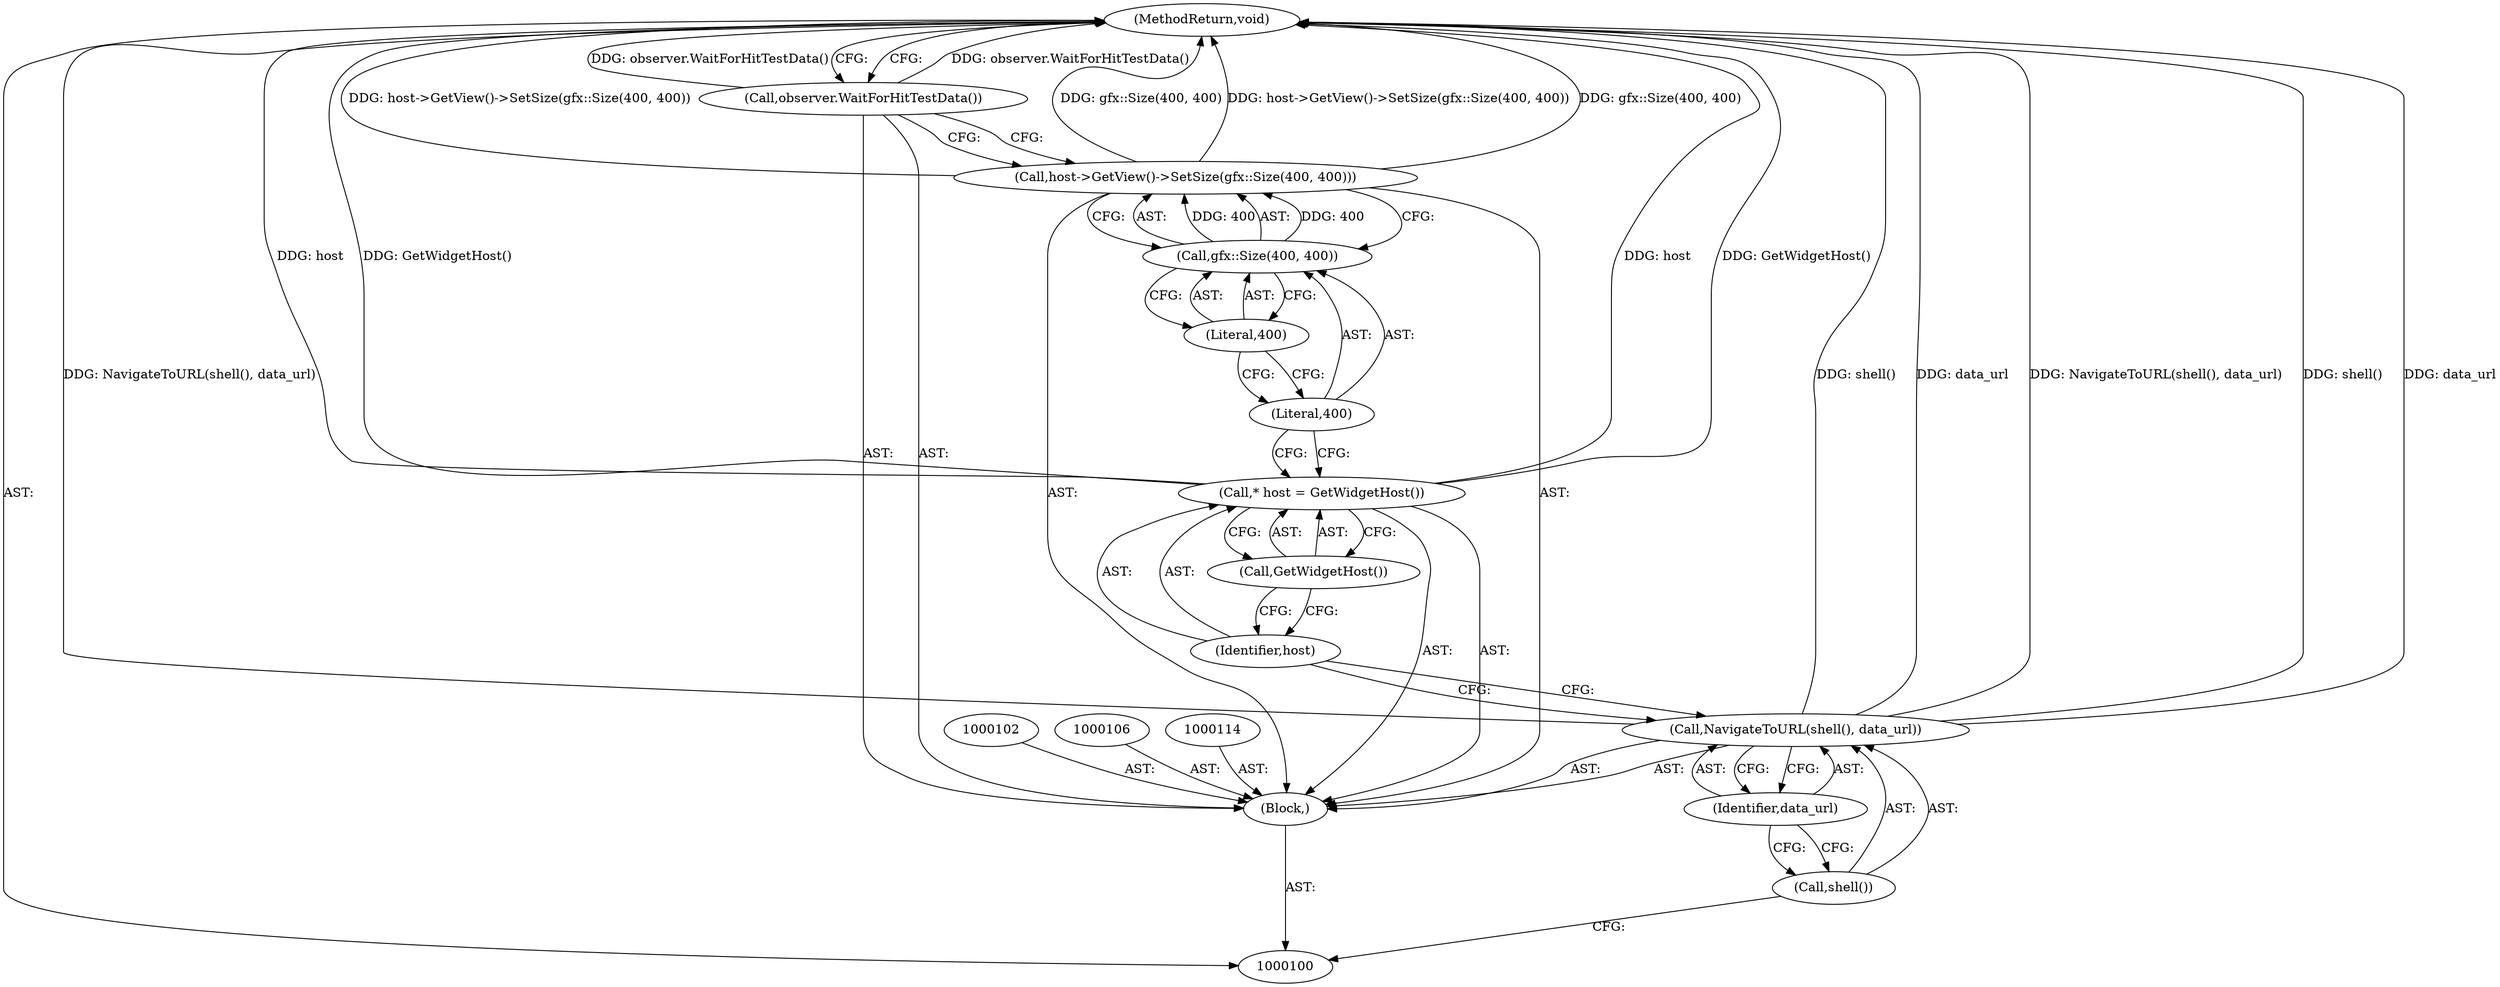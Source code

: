 digraph "0_Chrome_14f2111f9cec919a450115ce4914f228effca58e" {
"1000101" [label="(Block,)"];
"1000116" [label="(MethodReturn,void)"];
"1000115" [label="(Call,observer.WaitForHitTestData())"];
"1000104" [label="(Call,shell())"];
"1000105" [label="(Identifier,data_url)"];
"1000103" [label="(Call,NavigateToURL(shell(), data_url))"];
"1000107" [label="(Call,* host = GetWidgetHost())"];
"1000108" [label="(Identifier,host)"];
"1000109" [label="(Call,GetWidgetHost())"];
"1000111" [label="(Call,gfx::Size(400, 400))"];
"1000112" [label="(Literal,400)"];
"1000110" [label="(Call,host->GetView()->SetSize(gfx::Size(400, 400)))"];
"1000113" [label="(Literal,400)"];
"1000101" -> "1000100"  [label="AST: "];
"1000102" -> "1000101"  [label="AST: "];
"1000103" -> "1000101"  [label="AST: "];
"1000106" -> "1000101"  [label="AST: "];
"1000107" -> "1000101"  [label="AST: "];
"1000110" -> "1000101"  [label="AST: "];
"1000114" -> "1000101"  [label="AST: "];
"1000115" -> "1000101"  [label="AST: "];
"1000116" -> "1000100"  [label="AST: "];
"1000116" -> "1000115"  [label="CFG: "];
"1000107" -> "1000116"  [label="DDG: host"];
"1000107" -> "1000116"  [label="DDG: GetWidgetHost()"];
"1000103" -> "1000116"  [label="DDG: shell()"];
"1000103" -> "1000116"  [label="DDG: data_url"];
"1000103" -> "1000116"  [label="DDG: NavigateToURL(shell(), data_url)"];
"1000115" -> "1000116"  [label="DDG: observer.WaitForHitTestData()"];
"1000110" -> "1000116"  [label="DDG: host->GetView()->SetSize(gfx::Size(400, 400))"];
"1000110" -> "1000116"  [label="DDG: gfx::Size(400, 400)"];
"1000115" -> "1000101"  [label="AST: "];
"1000115" -> "1000110"  [label="CFG: "];
"1000116" -> "1000115"  [label="CFG: "];
"1000115" -> "1000116"  [label="DDG: observer.WaitForHitTestData()"];
"1000104" -> "1000103"  [label="AST: "];
"1000104" -> "1000100"  [label="CFG: "];
"1000105" -> "1000104"  [label="CFG: "];
"1000105" -> "1000103"  [label="AST: "];
"1000105" -> "1000104"  [label="CFG: "];
"1000103" -> "1000105"  [label="CFG: "];
"1000103" -> "1000101"  [label="AST: "];
"1000103" -> "1000105"  [label="CFG: "];
"1000104" -> "1000103"  [label="AST: "];
"1000105" -> "1000103"  [label="AST: "];
"1000108" -> "1000103"  [label="CFG: "];
"1000103" -> "1000116"  [label="DDG: shell()"];
"1000103" -> "1000116"  [label="DDG: data_url"];
"1000103" -> "1000116"  [label="DDG: NavigateToURL(shell(), data_url)"];
"1000107" -> "1000101"  [label="AST: "];
"1000107" -> "1000109"  [label="CFG: "];
"1000108" -> "1000107"  [label="AST: "];
"1000109" -> "1000107"  [label="AST: "];
"1000112" -> "1000107"  [label="CFG: "];
"1000107" -> "1000116"  [label="DDG: host"];
"1000107" -> "1000116"  [label="DDG: GetWidgetHost()"];
"1000108" -> "1000107"  [label="AST: "];
"1000108" -> "1000103"  [label="CFG: "];
"1000109" -> "1000108"  [label="CFG: "];
"1000109" -> "1000107"  [label="AST: "];
"1000109" -> "1000108"  [label="CFG: "];
"1000107" -> "1000109"  [label="CFG: "];
"1000111" -> "1000110"  [label="AST: "];
"1000111" -> "1000113"  [label="CFG: "];
"1000112" -> "1000111"  [label="AST: "];
"1000113" -> "1000111"  [label="AST: "];
"1000110" -> "1000111"  [label="CFG: "];
"1000111" -> "1000110"  [label="DDG: 400"];
"1000112" -> "1000111"  [label="AST: "];
"1000112" -> "1000107"  [label="CFG: "];
"1000113" -> "1000112"  [label="CFG: "];
"1000110" -> "1000101"  [label="AST: "];
"1000110" -> "1000111"  [label="CFG: "];
"1000111" -> "1000110"  [label="AST: "];
"1000115" -> "1000110"  [label="CFG: "];
"1000110" -> "1000116"  [label="DDG: host->GetView()->SetSize(gfx::Size(400, 400))"];
"1000110" -> "1000116"  [label="DDG: gfx::Size(400, 400)"];
"1000111" -> "1000110"  [label="DDG: 400"];
"1000113" -> "1000111"  [label="AST: "];
"1000113" -> "1000112"  [label="CFG: "];
"1000111" -> "1000113"  [label="CFG: "];
}
